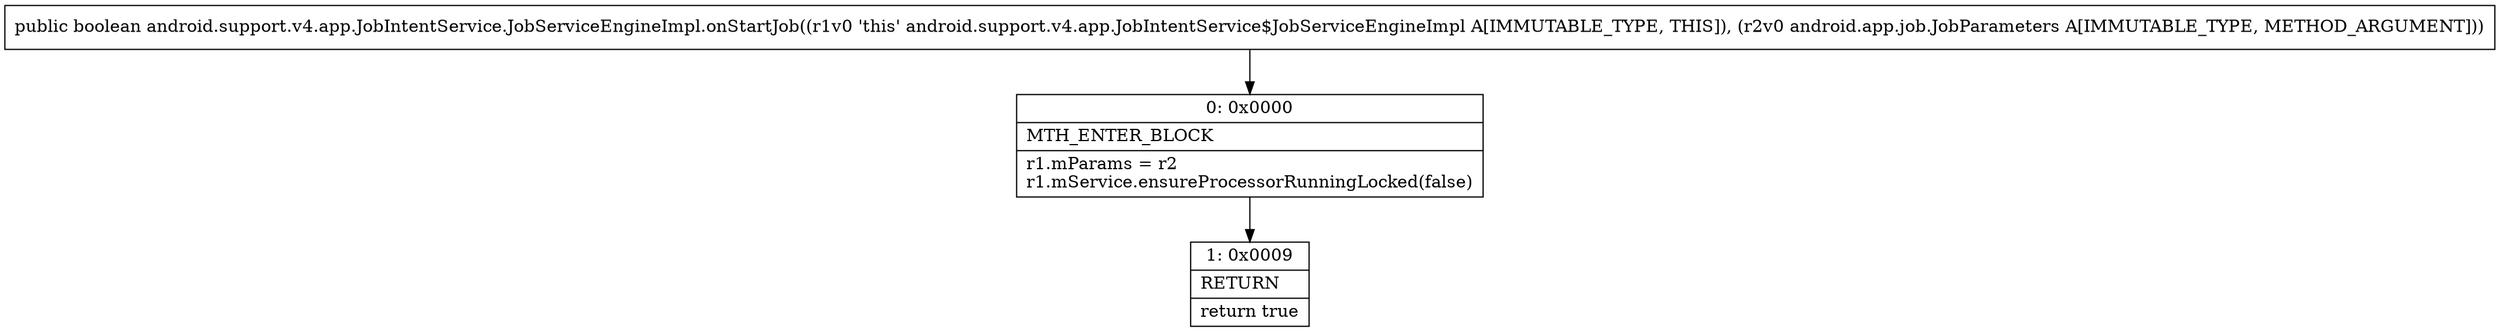 digraph "CFG forandroid.support.v4.app.JobIntentService.JobServiceEngineImpl.onStartJob(Landroid\/app\/job\/JobParameters;)Z" {
Node_0 [shape=record,label="{0\:\ 0x0000|MTH_ENTER_BLOCK\l|r1.mParams = r2\lr1.mService.ensureProcessorRunningLocked(false)\l}"];
Node_1 [shape=record,label="{1\:\ 0x0009|RETURN\l|return true\l}"];
MethodNode[shape=record,label="{public boolean android.support.v4.app.JobIntentService.JobServiceEngineImpl.onStartJob((r1v0 'this' android.support.v4.app.JobIntentService$JobServiceEngineImpl A[IMMUTABLE_TYPE, THIS]), (r2v0 android.app.job.JobParameters A[IMMUTABLE_TYPE, METHOD_ARGUMENT])) }"];
MethodNode -> Node_0;
Node_0 -> Node_1;
}

